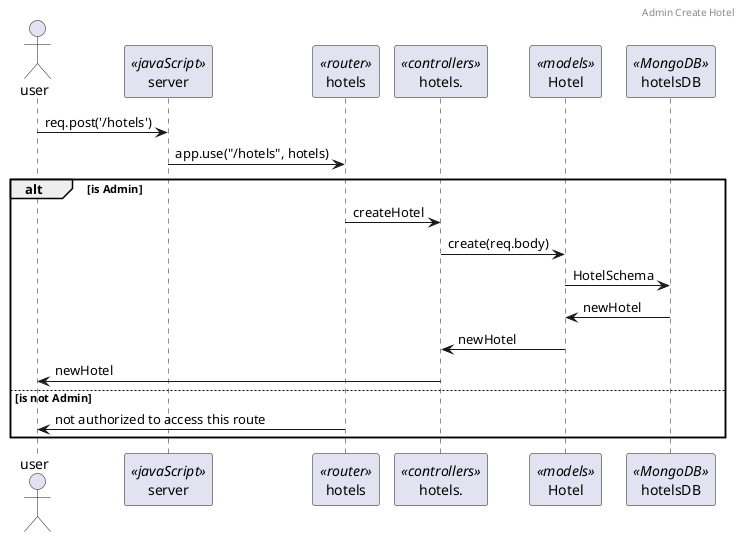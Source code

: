 @startuml

header Admin Create Hotel

actor user
participant server <<javaScript>>
participant hotels <<router>>
participant hotels. <<controllers>>
participant Hotel <<models>>
participant hotelsDB <<MongoDB>>

user -> server : req.post('/hotels')
server -> hotels : app.use("/hotels", hotels)
alt is Admin
    hotels -> hotels. : createHotel
    hotels. -> Hotel : create(req.body)
    Hotel -> hotelsDB : HotelSchema
    hotelsDB -> Hotel : newHotel
    Hotel -> hotels. : newHotel
    hotels. -> user : newHotel
else is not Admin
    hotels -> user : not authorized to access this route
end

@enduml
